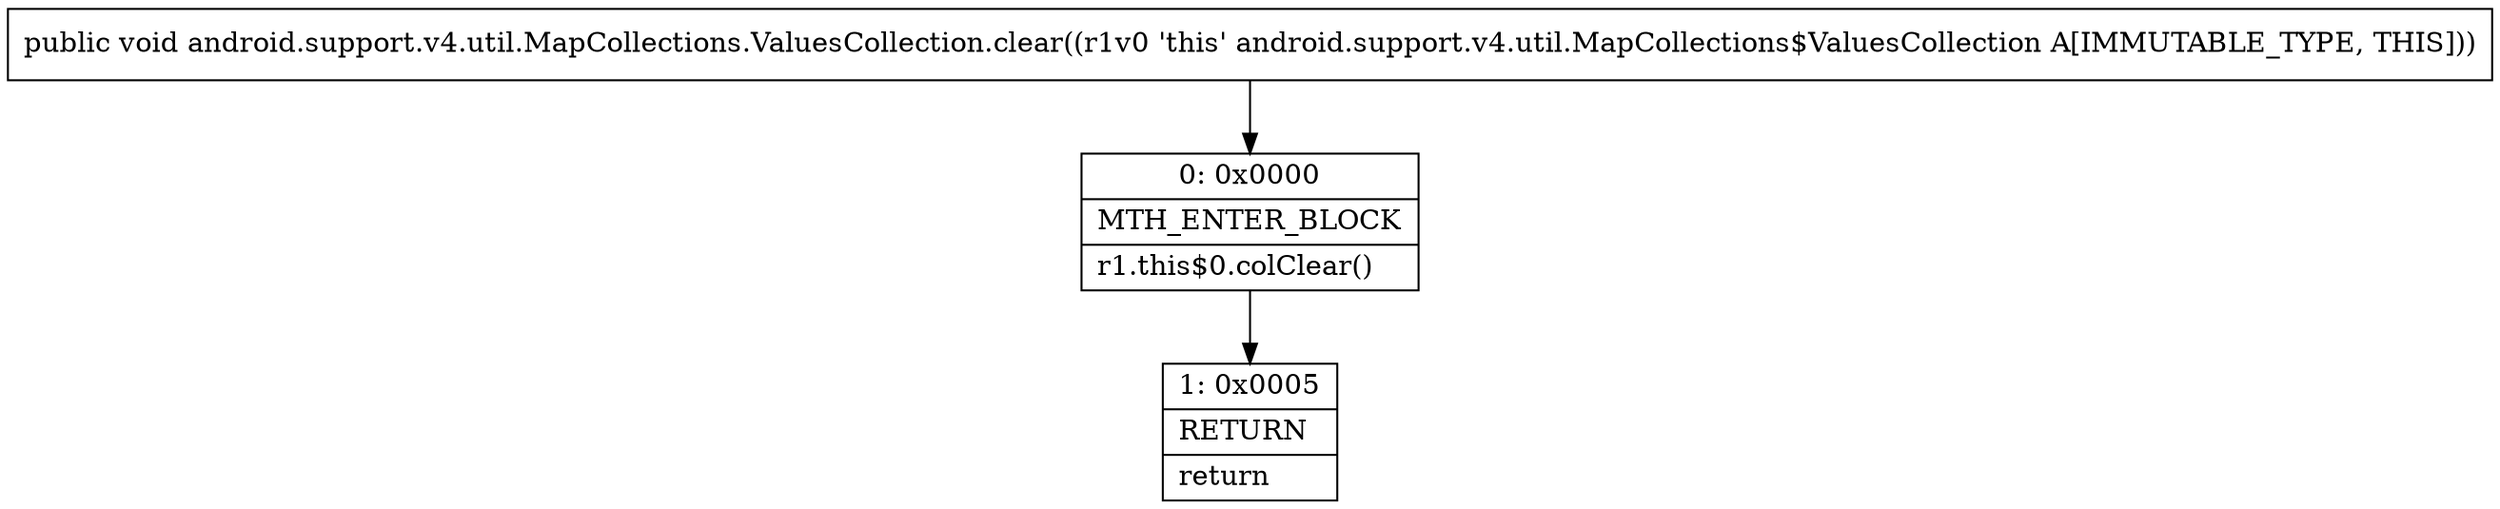digraph "CFG forandroid.support.v4.util.MapCollections.ValuesCollection.clear()V" {
Node_0 [shape=record,label="{0\:\ 0x0000|MTH_ENTER_BLOCK\l|r1.this$0.colClear()\l}"];
Node_1 [shape=record,label="{1\:\ 0x0005|RETURN\l|return\l}"];
MethodNode[shape=record,label="{public void android.support.v4.util.MapCollections.ValuesCollection.clear((r1v0 'this' android.support.v4.util.MapCollections$ValuesCollection A[IMMUTABLE_TYPE, THIS])) }"];
MethodNode -> Node_0;
Node_0 -> Node_1;
}

